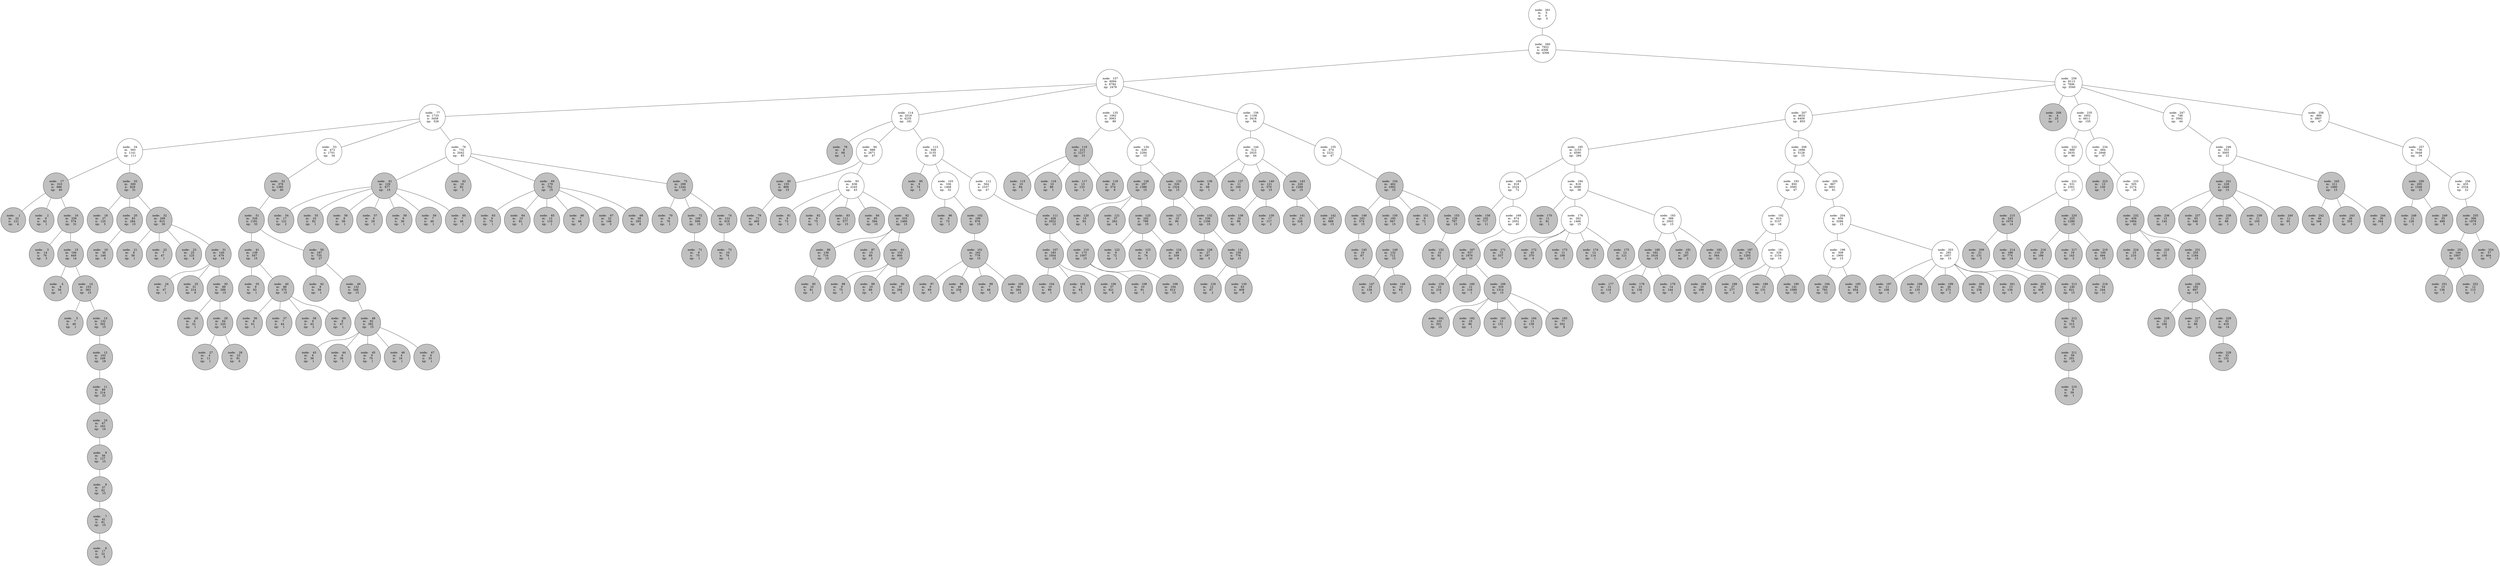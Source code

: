 graph G {
node [color=black,
fillcolor=white,
shape=circle,
style=filled
];
node000001[fillcolor=gray , label=" node:     1\n m:    22\n n:   121\n np:     4"];
node000002[fillcolor=gray , label=" node:     2\n m:     9\n n:    62\n np:     1"];
node000003[fillcolor=gray , label=" node:     3\n m:    14\n n:    76\n np:     3"];
node000004[fillcolor=gray , label=" node:     4\n m:     8\n n:    56\n np:     1"];
node000005[fillcolor=gray , label=" node:     5\n m:     7\n n:    46\n np:     1"];
node000006[fillcolor=gray , label=" node:     6\n m:    17\n n:    32\n np:     6"];
node000007[fillcolor=gray , label=" node:     7\n m:    41\n n:    81\n np:    15"];
node000008[fillcolor=gray , label=" node:     8\n m:    37\n n:    82\n np:    15"];
node000009[fillcolor=gray , label=" node:     9\n m:    56\n n:   127\n np:    15"];
node000010[fillcolor=gray , label=" node:    10\n m:    67\n n:   162\n np:    14"];
node000011[fillcolor=gray , label=" node:    11\n m:    89\n n:   214\n np:    22"];
node000012[fillcolor=gray , label=" node:    12\n m:   103\n n:   249\n np:    18"];
node000013[fillcolor=gray , label=" node:    13\n m:   132\n n:   302\n np:    15"];
node000014[fillcolor=gray , label=" node:    14\n m:   153\n n:   363\n np:    15"];
node000015[fillcolor=gray , label=" node:    15\n m:   194\n n:   449\n np:    14"];
node000016[fillcolor=gray , label=" node:    16\n m:   259\n n:   574\n np:    31"];
node000017[fillcolor=gray , label=" node:    17\n m:   310\n n:   686\n np:    40"];
node000018[fillcolor=gray , label=" node:    18\n m:    27\n n:   125\n np:     5"];
node000019[fillcolor=gray , label=" node:    19\n m:    30\n n:   148\n np:     4"];
node000020[fillcolor=gray , label=" node:    20\n m:    83\n n:   284\n np:    15"];
node000021[fillcolor=gray , label=" node:    21\n m:     8\n n:    56\n np:     1"];
node000022[fillcolor=gray , label=" node:    22\n m:     7\n n:    47\n np:     1"];
node000023[fillcolor=gray , label=" node:    23\n m:    25\n n:   125\n np:     4"];
node000024[fillcolor=gray , label=" node:    24\n m:     7\n n:    47\n np:     1"];
node000025[fillcolor=gray , label=" node:    25\n m:    51\n n:   214\n np:     8"];
node000026[fillcolor=gray , label=" node:    26\n m:     6\n n:    32\n np:     1"];
node000027[fillcolor=gray , label=" node:    27\n m:     4\n n:    11\n np:     1"];
node000028[fillcolor=gray , label=" node:    28\n m:    23\n n:    91\n np:     6"];
node000029[fillcolor=gray , label=" node:    29\n m:    64\n n:   220\n np:    14"];
node000030[fillcolor=gray , label=" node:    30\n m:    89\n n:   299\n np:    15"];
node000031[fillcolor=gray , label=" node:    31\n m:   140\n n:   479\n np:    14"];
node000032[fillcolor=gray , label=" node:    32\n m:   209\n n:   615\n np:    30"];
node000033[fillcolor=gray , label=" node:    33\n m:   300\n n:   829\n np:    31"];
node000034[fillcolor=white, label=" node:    34\n m:   583\n n:  1141\n np:   111"];
node000035[fillcolor=gray , label=" node:    35\n m:     9\n n:    63\n np:     1"];
node000036[fillcolor=gray , label=" node:    36\n m:     8\n n:    61\n np:     1"];
node000037[fillcolor=gray , label=" node:    37\n m:     7\n n:    44\n np:     1"];
node000038[fillcolor=gray , label=" node:    38\n m:     9\n n:    43\n np:     2"];
node000039[fillcolor=gray , label=" node:    39\n m:     8\n n:    47\n np:     1"];
node000040[fillcolor=gray , label=" node:    40\n m:    88\n n:   370\n np:    15"];
node000041[fillcolor=gray , label=" node:    41\n m:   139\n n:   547\n np:    15"];
node000042[fillcolor=gray , label=" node:    42\n m:     8\n n:    59\n np:     1"];
node000043[fillcolor=gray , label=" node:    43\n m:     6\n n:    36\n np:     1"];
node000044[fillcolor=gray , label=" node:    44\n m:     6\n n:    36\n np:     1"];
node000045[fillcolor=gray , label=" node:    45\n m:     9\n n:    70\n np:     1"];
node000046[fillcolor=gray , label=" node:    46\n m:     4\n n:    16\n np:     1"];
node000047[fillcolor=gray , label=" node:    47\n m:     6\n n:    33\n np:     1"];
node000048[fillcolor=gray , label=" node:    48\n m:    92\n n:   382\n np:    15"];
node000049[fillcolor=gray , label=" node:    49\n m:   132\n n:   548\n np:    15"];
node000050[fillcolor=gray , label=" node:    50\n m:   187\n n:   735\n np:    27"];
node000051[fillcolor=gray , label=" node:    51\n m:   326\n n:  1191\n np:    33"];
node000052[fillcolor=gray , label=" node:    52\n m:   376\n n:  1385\n np:    40"];
node000053[fillcolor=white, label=" node:    53\n m:   473\n n:  1701\n np:    34"];
node000054[fillcolor=gray , label=" node:    54\n m:    17\n n:   121\n np:     2"];
node000055[fillcolor=gray , label=" node:    55\n m:    10\n n:    82\n np:     1"];
node000056[fillcolor=gray , label=" node:    56\n m:     8\n n:    58\n np:     1"];
node000057[fillcolor=gray , label=" node:    57\n m:     6\n n:    29\n np:     1"];
node000058[fillcolor=gray , label=" node:    58\n m:     6\n n:    36\n np:     1"];
node000059[fillcolor=gray , label=" node:    59\n m:     7\n n:    46\n np:     1"];
node000060[fillcolor=gray , label=" node:    60\n m:     7\n n:    46\n np:     1"];
node000061[fillcolor=gray , label=" node:    61\n m:   129\n n:   677\n np:    15"];
node000062[fillcolor=gray , label=" node:    62\n m:    10\n n:    82\n np:     1"];
node000063[fillcolor=gray , label=" node:    63\n m:     9\n n:    75\n np:     1"];
node000064[fillcolor=gray , label=" node:    64\n m:    10\n n:    81\n np:     1"];
node000065[fillcolor=gray , label=" node:    65\n m:    12\n n:   110\n np:     1"];
node000066[fillcolor=gray , label=" node:    66\n m:     7\n n:    46\n np:     1"];
node000067[fillcolor=gray , label=" node:    67\n m:    22\n n:   146\n np:     3"];
node000068[fillcolor=gray , label=" node:    68\n m:    58\n n:   265\n np:     8"];
node000069[fillcolor=gray , label=" node:    69\n m:   179\n n:   752\n np:    15"];
node000070[fillcolor=gray , label=" node:    70\n m:     9\n n:    76\n np:     1"];
node000071[fillcolor=gray , label=" node:    71\n m:     9\n n:    75\n np:     1"];
node000072[fillcolor=gray , label=" node:    72\n m:   109\n n:   599\n np:    15"];
node000073[fillcolor=gray , label=" node:    73\n m:    10\n n:    76\n np:     1"];
node000074[fillcolor=gray , label=" node:    74\n m:   122\n n:   616\n np:    15"];
node000075[fillcolor=gray , label=" node:    75\n m:   299\n n:  1244\n np:    15"];
node000076[fillcolor=white, label=" node:    76\n m:   732\n n:  2042\n np:    85"];
node000077[fillcolor=white, label=" node:    77\n m:  1733\n n:  3458\n np:   526"];
node000078[fillcolor=gray , label=" node:    78\n m:     8\n n:    68\n np:     1"];
node000079[fillcolor=gray , label=" node:    79\n m:    72\n n:   460\n np:     8"];
node000080[fillcolor=gray , label=" node:    80\n m:   155\n n:   869\n np:    15"];
node000081[fillcolor=gray , label=" node:    81\n m:     9\n n:    73\n np:     1"];
node000082[fillcolor=gray , label=" node:    82\n m:     9\n n:    75\n np:     1"];
node000083[fillcolor=gray , label=" node:    83\n m:   111\n n:   577\n np:    15"];
node000084[fillcolor=gray , label=" node:    84\n m:    85\n n:   584\n np:    10"];
node000085[fillcolor=gray , label=" node:    85\n m:    10\n n:    81\n np:     1"];
node000086[fillcolor=gray , label=" node:    86\n m:   136\n n:   716\n np:    15"];
node000087[fillcolor=gray , label=" node:    87\n m:    15\n n:    89\n np:     2"];
node000088[fillcolor=gray , label=" node:    88\n m:     9\n n:    75\n np:     1"];
node000089[fillcolor=gray , label=" node:    89\n m:    10\n n:    89\n np:     1"];
node000090[fillcolor=gray , label=" node:    90\n m:    37\n n:   260\n np:     5"];
node000091[fillcolor=gray , label=" node:    91\n m:   153\n n:   900\n np:    15"];
node000092[fillcolor=gray , label=" node:    92\n m:   333\n n:  1460\n np:    15"];
node000093[fillcolor=white, label=" node:    93\n m:   636\n n:  2245\n np:    43"];
node000094[fillcolor=white, label=" node:    94\n m:   888\n n:  2671\n np:    47"];
node000095[fillcolor=gray , label=" node:    95\n m:     9\n n:    74\n np:     1"];
node000096[fillcolor=gray , label=" node:    96\n m:     9\n n:    73\n np:     1"];
node000097[fillcolor=gray , label=" node:    97\n m:     9\n n:    69\n np:     1"];
node000098[fillcolor=gray , label=" node:    98\n m:    46\n n:   258\n np:     7"];
node000099[fillcolor=gray , label=" node:    99\n m:     7\n n:    48\n np:     1"];
node000100[fillcolor=gray , label=" node:   100\n m:    60\n n:   264\n np:    13"];
node000101[fillcolor=gray , label=" node:   101\n m:   162\n n:   779\n np:    15"];
node000102[fillcolor=gray , label=" node:   102\n m:   199\n n:   976\n np:    15"];
node000103[fillcolor=white, label=" node:   103\n m:   336\n n:  1468\n np:    32"];
node000104[fillcolor=gray , label=" node:   104\n m:    10\n n:    89\n np:     1"];
node000105[fillcolor=gray , label=" node:   105\n m:     8\n n:    63\n np:     1"];
node000106[fillcolor=gray , label=" node:   106\n m:    57\n n:   421\n np:     6"];
node000107[fillcolor=gray , label=" node:   107\n m:   183\n n:  1054\n np:    15"];
node000108[fillcolor=gray , label=" node:   108\n m:    10\n n:    91\n np:     1"];
node000109[fillcolor=gray , label=" node:   109\n m:   104\n n:   612\n np:    13"];
node000110[fillcolor=gray , label=" node:   110\n m:   173\n n:  1007\n np:    15"];
node000111[fillcolor=gray , label=" node:   111\n m:   428\n n:  2022\n np:    13"];
node000112[fillcolor=white, label=" node:   112\n m:   564\n n:  2337\n np:    47"];
node000113[fillcolor=white, label=" node:   113\n m:   948\n n:  3135\n np:    65"];
node000114[fillcolor=white, label=" node:   114\n m:  2019\n n:  4235\n np:   181"];
node000115[fillcolor=gray , label=" node:   115\n m:    10\n n:    84\n np:     1"];
node000116[fillcolor=gray , label=" node:   116\n m:    10\n n:    88\n np:     1"];
node000117[fillcolor=gray , label=" node:   117\n m:    13\n n:   133\n np:     1"];
node000118[fillcolor=gray , label=" node:   118\n m:    81\n n:   574\n np:     8"];
node000119[fillcolor=gray , label=" node:   119\n m:   213\n n:  1217\n np:    15"];
node000120[fillcolor=gray , label=" node:   120\n m:    10\n n:    93\n np:     1"];
node000121[fillcolor=gray , label=" node:   121\n m:    37\n n:   262\n np:     4"];
node000122[fillcolor=gray , label=" node:   122\n m:     9\n n:    72\n np:     1"];
node000123[fillcolor=gray , label=" node:   123\n m:     9\n n:    74\n np:     1"];
node000124[fillcolor=gray , label=" node:   124\n m:    49\n n:   339\n np:     6"];
node000125[fillcolor=gray , label=" node:   125\n m:   162\n n:   799\n np:    15"];
node000126[fillcolor=gray , label=" node:   126\n m:   297\n n:  1386\n np:    15"];
node000127[fillcolor=gray , label=" node:   127\n m:    10\n n:    90\n np:     1"];
node000128[fillcolor=gray , label=" node:   128\n m:    27\n n:   197\n np:     3"];
node000129[fillcolor=gray , label=" node:   129\n m:    12\n n:    67\n np:     2"];
node000130[fillcolor=gray , label=" node:   130\n m:    63\n n:   408\n np:     8"];
node000131[fillcolor=gray , label=" node:   131\n m:   156\n n:   776\n np:    15"];
node000132[fillcolor=gray , label=" node:   132\n m:   239\n n:  1106\n np:    15"];
node000133[fillcolor=gray , label=" node:   133\n m:   326\n n:  1524\n np:    15"];
node000134[fillcolor=white, label=" node:   134\n m:   626\n n:  2284\n np:    15"];
node000135[fillcolor=white, label=" node:   135\n m:  1062\n n:  3063\n np:    89"];
node000136[fillcolor=gray , label=" node:   136\n m:     9\n n:    69\n np:     1"];
node000137[fillcolor=gray , label=" node:   137\n m:    11\n n:   100\n np:     1"];
node000138[fillcolor=gray , label=" node:   138\n m:    16\n n:    99\n np:     3"];
node000139[fillcolor=gray , label=" node:   139\n m:    17\n n:   117\n np:     2"];
node000140[fillcolor=gray , label=" node:   140\n m:   121\n n:   570\n np:    15"];
node000141[fillcolor=gray , label=" node:   141\n m:    31\n n:   226\n np:     3"];
node000142[fillcolor=gray , label=" node:   142\n m:   107\n n:   688\n np:    13"];
node000143[fillcolor=gray , label=" node:   143\n m:   226\n n:  1269\n np:    15"];
node000144[fillcolor=white, label=" node:   144\n m:   512\n n:  2025\n np:    44"];
node000145[fillcolor=gray , label=" node:   145\n m:    10\n n:    87\n np:     1"];
node000146[fillcolor=gray , label=" node:   146\n m:   102\n n:   574\n np:    15"];
node000147[fillcolor=gray , label=" node:   147\n m:    19\n n:   139\n np:     2"];
node000148[fillcolor=gray , label=" node:   148\n m:    10\n n:    83\n np:     1"];
node000149[fillcolor=gray , label=" node:   149\n m:   132\n n:   712\n np:    15"];
node000150[fillcolor=gray , label=" node:   150\n m:   193\n n:   947\n np:    15"];
node000151[fillcolor=gray , label=" node:   151\n m:     9\n n:    72\n np:     1"];
node000152[fillcolor=gray , label=" node:   152\n m:    10\n n:    92\n np:     1"];
node000153[fillcolor=gray , label=" node:   153\n m:   126\n n:   787\n np:    15"];
node000154[fillcolor=gray , label=" node:   154\n m:   462\n n:  1992\n np:    15"];
node000155[fillcolor=white, label=" node:   155\n m:   574\n n:  2221\n np:    47"];
node000156[fillcolor=white, label=" node:   156\n m:  1108\n n:  3418\n np:    94"];
node000157[fillcolor=white, label=" node:   157\n m:  6094\n n:  6784\n np:  2478"];
node000158[fillcolor=gray , label=" node:   158\n m:   102\n n:   717\n np:    11"];
node000159[fillcolor=gray , label=" node:   159\n m:    23\n n:   216\n np:     2"];
node000160[fillcolor=gray , label=" node:   160\n m:    12\n n:   116\n np:     1"];
node000161[fillcolor=gray , label=" node:   161\n m:   103\n n:   501\n np:    15"];
node000162[fillcolor=gray , label=" node:   162\n m:    10\n n:    96\n np:     1"];
node000163[fillcolor=gray , label=" node:   163\n m:    13\n n:   131\n np:     1"];
node000164[fillcolor=gray , label=" node:   164\n m:    13\n n:   139\n np:     1"];
node000165[fillcolor=gray , label=" node:   165\n m:    77\n n:   552\n np:     8"];
node000166[fillcolor=gray , label=" node:   166\n m:   329\n n:  1314\n np:    15"];
node000167[fillcolor=gray , label=" node:   167\n m:   537\n n:  1876\n np:    31"];
node000168[fillcolor=white, label=" node:   168\n m:   674\n n:  2052\n np:    40"];
node000169[fillcolor=white, label=" node:   169\n m:   918\n n:  2524\n np:    72"];
node000170[fillcolor=gray , label=" node:   170\n m:    11\n n:    91\n np:     1"];
node000171[fillcolor=gray , label=" node:   171\n m:    72\n n:   537\n np:     7"];
node000172[fillcolor=gray , label=" node:   172\n m:    45\n n:   370\n np:     4"];
node000173[fillcolor=gray , label=" node:   173\n m:    11\n n:   108\n np:     1"];
node000174[fillcolor=gray , label=" node:   174\n m:    12\n n:   114\n np:     1"];
node000175[fillcolor=gray , label=" node:   175\n m:    12\n n:   121\n np:     1"];
node000176[fillcolor=white, label=" node:   176\n m:   262\n n:  1466\n np:    15"];
node000177[fillcolor=gray , label=" node:   177\n m:    12\n n:   116\n np:     1"];
node000178[fillcolor=gray , label=" node:   178\n m:    13\n n:   136\n np:     1"];
node000179[fillcolor=gray , label=" node:   179\n m:    14\n n:   144\n np:     1"];
node000180[fillcolor=gray , label=" node:   180\n m:   162\n n:  1016\n np:    15"];
node000181[fillcolor=gray , label=" node:   181\n m:    33\n n:   297\n np:     2"];
node000182[fillcolor=gray , label=" node:   182\n m:   110\n n:   564\n np:    11"];
node000183[fillcolor=white, label=" node:   183\n m:   388\n n:  2003\n np:    15"];
node000184[fillcolor=white, label=" node:   184\n m:   818\n n:  3098\n np:    38"];
node000185[fillcolor=white, label=" node:   185\n m:  2153\n n:  4590\n np:   284"];
node000186[fillcolor=gray , label=" node:   186\n m:    20\n n:   199\n np:     1"];
node000187[fillcolor=gray , label=" node:   187\n m:   174\n n:  1283\n np:    15"];
node000188[fillcolor=gray , label=" node:   188\n m:    27\n n:   277\n np:     2"];
node000189[fillcolor=gray , label=" node:   189\n m:    13\n n:   131\n np:     1"];
node000190[fillcolor=gray , label=" node:   190\n m:   141\n n:  1089\n np:    12"];
node000191[fillcolor=white, label=" node:   191\n m:   328\n n:  2154\n np:    15"];
node000192[fillcolor=white, label=" node:   192\n m:   610\n n:  3157\n np:    16"];
node000193[fillcolor=white, label=" node:   193\n m:   850\n n:  3585\n np:    47"];
node000194[fillcolor=gray , label=" node:   194\n m:   104\n n:   783\n np:    12"];
node000195[fillcolor=gray , label=" node:   195\n m:    92\n n:   654\n np:     9"];
node000196[fillcolor=white, label=" node:   196\n m:   308\n n:  1900\n np:    15"];
node000197[fillcolor=gray , label=" node:   197\n m:    11\n n:   108\n np:     1"];
node000198[fillcolor=gray , label=" node:   198\n m:    13\n n:   135\n np:     1"];
node000199[fillcolor=gray , label=" node:   199\n m:    26\n n:   273\n np:     2"];
node000200[fillcolor=gray , label=" node:   200\n m:    34\n n:   238\n np:     4"];
node000201[fillcolor=gray , label=" node:   201\n m:    13\n n:   139\n np:     1"];
node000202[fillcolor=gray , label=" node:   202\n m:    50\n n:   447\n np:     4"];
node000203[fillcolor=white, label=" node:   203\n m:   285\n n:  1957\n np:    15"];
node000204[fillcolor=white, label=" node:   204\n m:   656\n n:  3286\n np:    15"];
node000205[fillcolor=white, label=" node:   205\n m:   867\n n:  3601\n np:    61"];
node000206[fillcolor=white, label=" node:   206\n m:  1696\n n:  5128\n np:    15"];
node000207[fillcolor=white, label=" node:   207\n m:  4632\n n:  6409\n np:   855"];
node000208[fillcolor=gray , label=" node:   208\n m:     4\n n:    23\n np:     1"];
node000209[fillcolor=gray , label=" node:   209\n m:    21\n n:   131\n np:     3"];
node000210[fillcolor=gray , label=" node:   210\n m:     9\n n:    59\n np:     1"];
node000211[fillcolor=gray , label=" node:   211\n m:    59\n n:   201\n np:    15"];
node000212[fillcolor=gray , label=" node:   212\n m:    76\n n:   313\n np:    15"];
node000213[fillcolor=gray , label=" node:   213\n m:   140\n n:   621\n np:    15"];
node000214[fillcolor=gray , label=" node:   214\n m:   186\n n:   774\n np:    14"];
node000215[fillcolor=gray , label=" node:   215\n m:   243\n n:  1074\n np:    14"];
node000216[fillcolor=gray , label=" node:   216\n m:    20\n n:   186\n np:     1"];
node000217[fillcolor=gray , label=" node:   217\n m:    19\n n:   143\n np:     2"];
node000218[fillcolor=gray , label=" node:   218\n m:    54\n n:   244\n np:    11"];
node000219[fillcolor=gray , label=" node:   219\n m:   100\n n:   494\n np:    15"];
node000220[fillcolor=gray , label=" node:   220\n m:   225\n n:  1280\n np:    15"];
node000221[fillcolor=white, label=" node:   221\n m:   531\n n:  2301\n np:    17"];
node000222[fillcolor=white, label=" node:   222\n m:   689\n n:  2635\n np:    46"];
node000223[fillcolor=gray , label=" node:   223\n m:    13\n n:   130\n np:     1"];
node000224[fillcolor=gray , label=" node:   224\n m:    23\n n:   210\n np:     2"];
node000225[fillcolor=gray , label=" node:   225\n m:    11\n n:   100\n np:     1"];
node000226[fillcolor=gray , label=" node:   226\n m:    21\n n:   168\n np:     2"];
node000227[fillcolor=gray , label=" node:   227\n m:    10\n n:    88\n np:     1"];
node000228[fillcolor=gray , label=" node:   228\n m:    33\n n:   132\n np:     9"];
node000229[fillcolor=gray , label=" node:   229\n m:    92\n n:   419\n np:    14"];
node000230[fillcolor=gray , label=" node:   230\n m:   192\n n:   897\n np:    15"];
node000231[fillcolor=gray , label=" node:   231\n m:   255\n n:  1184\n np:    15"];
node000232[fillcolor=gray , label=" node:   232\n m:   439\n n:  1904\n np:    42"];
node000233[fillcolor=white, label=" node:   233\n m:   505\n n:  2274\n np:    28"];
node000234[fillcolor=white, label=" node:   234\n m:   684\n n:  2948\n np:    47"];
node000235[fillcolor=white, label=" node:   235\n m:  1602\n n:  4811\n np:   155"];
node000236[fillcolor=gray , label=" node:   236\n m:    13\n n:   145\n np:     1"];
node000237[fillcolor=gray , label=" node:   237\n m:    65\n n:   546\n np:     6"];
node000238[fillcolor=gray , label=" node:   238\n m:    10\n n:    88\n np:     1"];
node000239[fillcolor=gray , label=" node:   239\n m:    11\n n:   105\n np:     1"];
node000240[fillcolor=gray , label=" node:   240\n m:    11\n n:    95\n np:     1"];
node000241[fillcolor=gray , label=" node:   241\n m:   228\n n:  1449\n np:    15"];
node000242[fillcolor=gray , label=" node:   242\n m:    40\n n:   340\n np:     4"];
node000243[fillcolor=gray , label=" node:   243\n m:    28\n n:   205\n np:     3"];
node000244[fillcolor=gray , label=" node:   244\n m:    36\n n:   344\n np:     3"];
node000245[fillcolor=gray , label=" node:   245\n m:   211\n n:  1490\n np:    15"];
node000246[fillcolor=white, label=" node:   246\n m:   553\n n:  3005\n np:    22"];
node000247[fillcolor=white, label=" node:   247\n m:   748\n n:  3562\n np:    44"];
node000248[fillcolor=gray , label=" node:   248\n m:    12\n n:   126\n np:     1"];
node000249[fillcolor=gray , label=" node:   249\n m:    55\n n:   499\n np:     5"];
node000250[fillcolor=gray , label=" node:   250\n m:   205\n n:  1548\n np:    15"];
node000251[fillcolor=gray , label=" node:   251\n m:    13\n n:   136\n np:     1"];
node000252[fillcolor=gray , label=" node:   252\n m:    12\n n:   113\n np:     1"];
node000253[fillcolor=gray , label=" node:   253\n m:   144\n n:  1007\n np:    15"];
node000254[fillcolor=gray , label=" node:   254\n m:    57\n n:   404\n np:     7"];
node000255[fillcolor=gray , label=" node:   255\n m:   306\n n:  1979\n np:    15"];
node000256[fillcolor=white, label=" node:   256\n m:   455\n n:  2534\n np:    22"];
node000257[fillcolor=white, label=" node:   257\n m:   736\n n:  3448\n np:    34"];
node000258[fillcolor=white, label=" node:   258\n m:   889\n n:  3807\n np:    47"];
node000259[fillcolor=white, label=" node:   259\n m:  8113\n n:  7846\n np:  3540"];
node000260[fillcolor=white, label=" node:   260\n m:  7922\n n:  4306\n np:  4306"];
node000261[fillcolor=white, label=" node:   261\n m:     0\n n:     0\n np:     0"];
node000017 -- node000001
node000017 -- node000002
node000016 -- node000003
node000015 -- node000004
node000014 -- node000005
node000007 -- node000006
node000008 -- node000007
node000009 -- node000008
node000010 -- node000009
node000011 -- node000010
node000012 -- node000011
node000013 -- node000012
node000014 -- node000013
node000015 -- node000014
node000016 -- node000015
node000017 -- node000016
node000034 -- node000017
node000033 -- node000018
node000020 -- node000019
node000033 -- node000020
node000032 -- node000021
node000032 -- node000022
node000032 -- node000023
node000031 -- node000024
node000031 -- node000025
node000030 -- node000026
node000029 -- node000027
node000029 -- node000028
node000030 -- node000029
node000031 -- node000030
node000032 -- node000031
node000033 -- node000032
node000034 -- node000033
node000077 -- node000034
node000041 -- node000035
node000040 -- node000036
node000040 -- node000037
node000040 -- node000038
node000040 -- node000039
node000041 -- node000040
node000051 -- node000041
node000050 -- node000042
node000048 -- node000043
node000048 -- node000044
node000048 -- node000045
node000048 -- node000046
node000048 -- node000047
node000049 -- node000048
node000050 -- node000049
node000051 -- node000050
node000052 -- node000051
node000053 -- node000052
node000077 -- node000053
node000061 -- node000054
node000061 -- node000055
node000061 -- node000056
node000061 -- node000057
node000061 -- node000058
node000061 -- node000059
node000061 -- node000060
node000076 -- node000061
node000076 -- node000062
node000069 -- node000063
node000069 -- node000064
node000069 -- node000065
node000069 -- node000066
node000069 -- node000067
node000069 -- node000068
node000076 -- node000069
node000075 -- node000070
node000072 -- node000071
node000075 -- node000072
node000074 -- node000073
node000075 -- node000074
node000076 -- node000075
node000077 -- node000076
node000157 -- node000077
node000114 -- node000078
node000080 -- node000079
node000094 -- node000080
node000093 -- node000081
node000093 -- node000082
node000093 -- node000083
node000093 -- node000084
node000086 -- node000085
node000092 -- node000086
node000092 -- node000087
node000091 -- node000088
node000091 -- node000089
node000091 -- node000090
node000092 -- node000091
node000093 -- node000092
node000094 -- node000093
node000114 -- node000094
node000113 -- node000095
node000103 -- node000096
node000101 -- node000097
node000101 -- node000098
node000101 -- node000099
node000101 -- node000100
node000102 -- node000101
node000103 -- node000102
node000113 -- node000103
node000107 -- node000104
node000107 -- node000105
node000107 -- node000106
node000111 -- node000107
node000110 -- node000108
node000110 -- node000109
node000111 -- node000110
node000112 -- node000111
node000113 -- node000112
node000114 -- node000113
node000157 -- node000114
node000119 -- node000115
node000119 -- node000116
node000119 -- node000117
node000119 -- node000118
node000135 -- node000119
node000126 -- node000120
node000126 -- node000121
node000125 -- node000122
node000125 -- node000123
node000125 -- node000124
node000126 -- node000125
node000134 -- node000126
node000133 -- node000127
node000132 -- node000128
node000131 -- node000129
node000131 -- node000130
node000132 -- node000131
node000133 -- node000132
node000134 -- node000133
node000135 -- node000134
node000157 -- node000135
node000144 -- node000136
node000144 -- node000137
node000140 -- node000138
node000140 -- node000139
node000144 -- node000140
node000143 -- node000141
node000143 -- node000142
node000144 -- node000143
node000156 -- node000144
node000146 -- node000145
node000154 -- node000146
node000149 -- node000147
node000149 -- node000148
node000150 -- node000149
node000154 -- node000150
node000154 -- node000151
node000153 -- node000152
node000154 -- node000153
node000155 -- node000154
node000156 -- node000155
node000157 -- node000156
node000260 -- node000157
node000169 -- node000158
node000167 -- node000159
node000167 -- node000160
node000166 -- node000161
node000166 -- node000162
node000166 -- node000163
node000166 -- node000164
node000166 -- node000165
node000167 -- node000166
node000168 -- node000167
node000169 -- node000168
node000185 -- node000169
node000184 -- node000170
node000176 -- node000171
node000176 -- node000172
node000176 -- node000173
node000176 -- node000174
node000176 -- node000175
node000184 -- node000176
node000180 -- node000177
node000180 -- node000178
node000180 -- node000179
node000183 -- node000180
node000183 -- node000181
node000183 -- node000182
node000184 -- node000183
node000185 -- node000184
node000207 -- node000185
node000187 -- node000186
node000192 -- node000187
node000191 -- node000188
node000191 -- node000189
node000191 -- node000190
node000192 -- node000191
node000193 -- node000192
node000206 -- node000193
node000196 -- node000194
node000196 -- node000195
node000204 -- node000196
node000203 -- node000197
node000203 -- node000198
node000203 -- node000199
node000203 -- node000200
node000203 -- node000201
node000203 -- node000202
node000204 -- node000203
node000205 -- node000204
node000206 -- node000205
node000207 -- node000206
node000259 -- node000207
node000259 -- node000208
node000215 -- node000209
node000211 -- node000210
node000212 -- node000211
node000213 -- node000212
node000214 -- node000213
node000215 -- node000214
node000221 -- node000215
node000220 -- node000216
node000220 -- node000217
node000219 -- node000218
node000220 -- node000219
node000221 -- node000220
node000222 -- node000221
node000235 -- node000222
node000234 -- node000223
node000232 -- node000224
node000232 -- node000225
node000230 -- node000226
node000230 -- node000227
node000229 -- node000228
node000230 -- node000229
node000231 -- node000230
node000232 -- node000231
node000233 -- node000232
node000234 -- node000233
node000235 -- node000234
node000259 -- node000235
node000241 -- node000236
node000241 -- node000237
node000241 -- node000238
node000241 -- node000239
node000241 -- node000240
node000246 -- node000241
node000245 -- node000242
node000245 -- node000243
node000245 -- node000244
node000246 -- node000245
node000247 -- node000246
node000259 -- node000247
node000250 -- node000248
node000250 -- node000249
node000257 -- node000250
node000253 -- node000251
node000253 -- node000252
node000255 -- node000253
node000255 -- node000254
node000256 -- node000255
node000257 -- node000256
node000258 -- node000257
node000259 -- node000258
node000260 -- node000259
node000261 -- node000260
}
